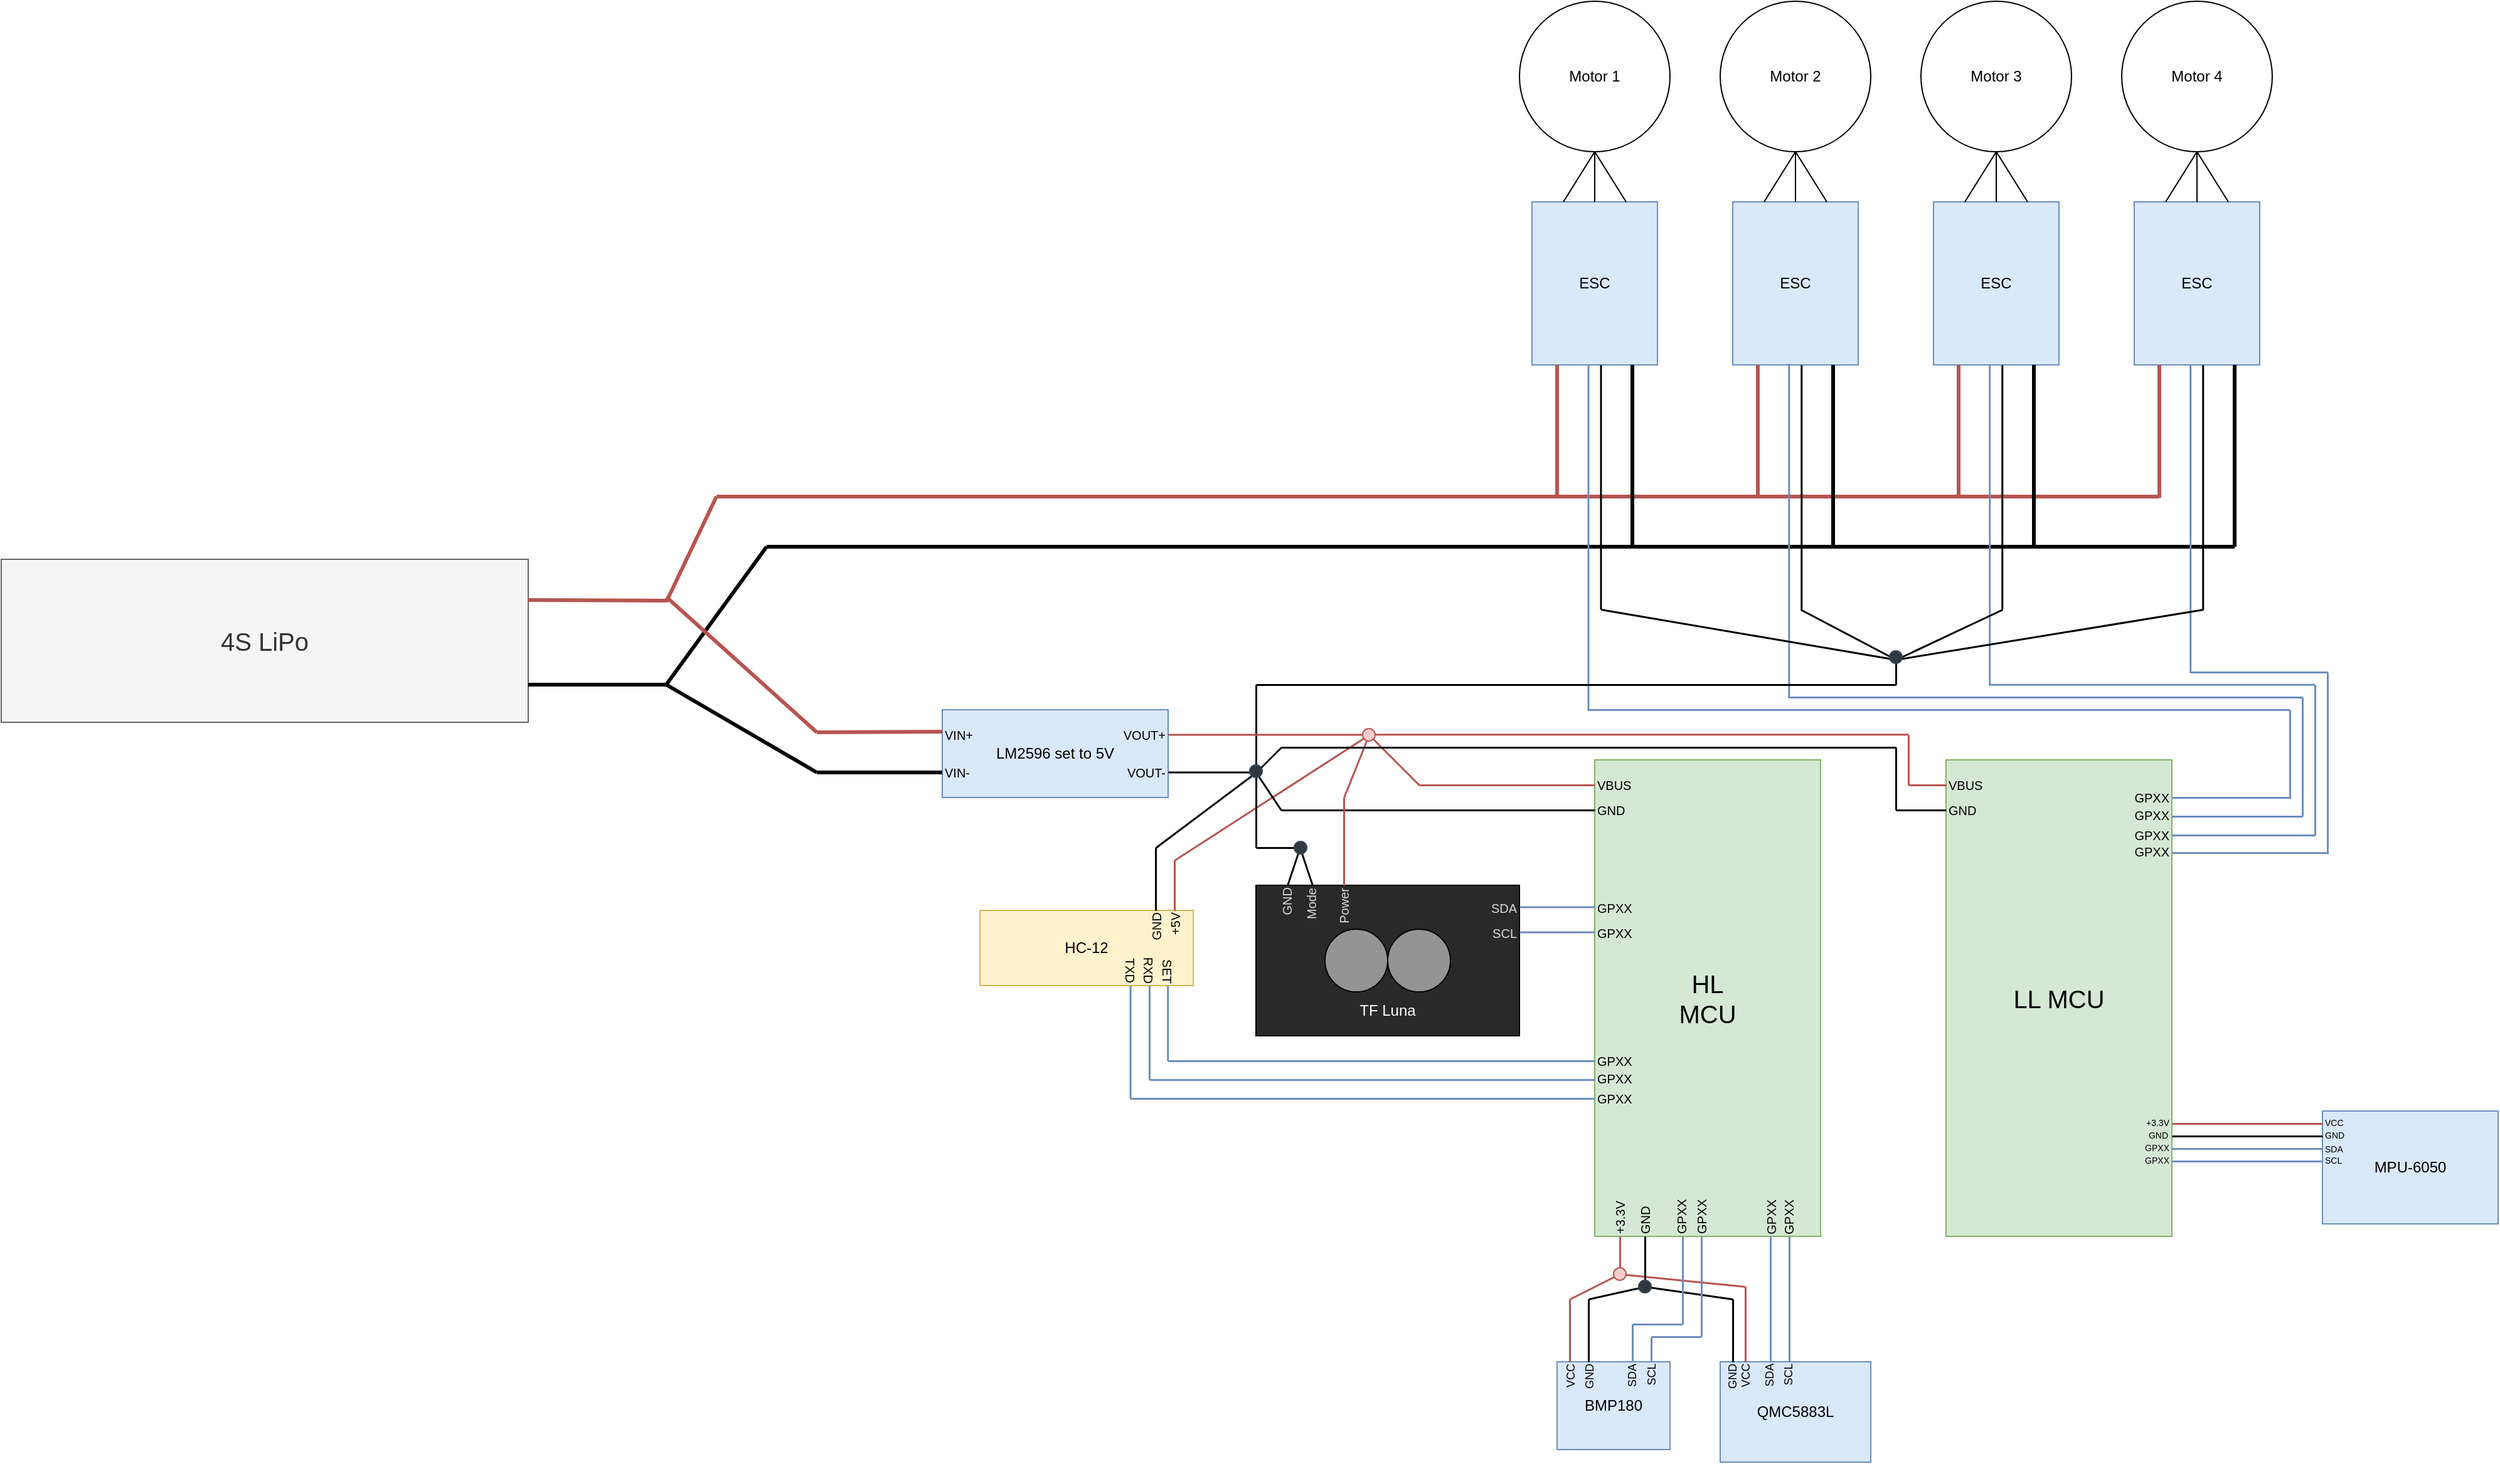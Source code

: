 <mxfile version="28.0.7">
  <diagram name="Page-1" id="W1gebfnubh0FSxZTr-fW">
    <mxGraphModel dx="1887" dy="1683" grid="1" gridSize="10" guides="1" tooltips="1" connect="1" arrows="1" fold="1" page="1" pageScale="1" pageWidth="850" pageHeight="1100" math="0" shadow="0">
      <root>
        <mxCell id="0" />
        <mxCell id="1" parent="0" />
        <mxCell id="9aAEH4lfcey32dS3GUYK-207" value="" style="endArrow=none;html=1;rounded=0;strokeWidth=1.5;fillColor=#f8cecc;strokeColor=#000000;" edge="1" parent="1">
          <mxGeometry width="50" height="50" relative="1" as="geometry">
            <mxPoint x="310" y="350" as="sourcePoint" />
            <mxPoint x="310" y="417" as="targetPoint" />
          </mxGeometry>
        </mxCell>
        <mxCell id="9aAEH4lfcey32dS3GUYK-1" value="4S LiPo" style="rounded=0;whiteSpace=wrap;html=1;fillColor=#f5f5f5;fontColor=#333333;strokeColor=#666666;fontSize=20;" vertex="1" parent="1">
          <mxGeometry x="-690" y="250" width="420" height="130" as="geometry" />
        </mxCell>
        <mxCell id="9aAEH4lfcey32dS3GUYK-2" value="&lt;font style=&quot;font-size: 20px;&quot;&gt;HL&lt;/font&gt;&lt;div&gt;&lt;font style=&quot;font-size: 20px;&quot;&gt;MCU&lt;/font&gt;&lt;/div&gt;" style="rounded=0;whiteSpace=wrap;html=1;fillColor=#d5e8d4;strokeColor=#82b366;" vertex="1" parent="1">
          <mxGeometry x="580" y="410" width="180" height="380" as="geometry" />
        </mxCell>
        <mxCell id="9aAEH4lfcey32dS3GUYK-4" value="&lt;span style=&quot;font-size: 20px;&quot;&gt;LL MCU&lt;/span&gt;" style="rounded=0;whiteSpace=wrap;html=1;fillColor=#d5e8d4;strokeColor=#82b366;" vertex="1" parent="1">
          <mxGeometry x="860" y="410" width="180" height="380" as="geometry" />
        </mxCell>
        <mxCell id="9aAEH4lfcey32dS3GUYK-5" value="Motor 1" style="ellipse;whiteSpace=wrap;html=1;aspect=fixed;" vertex="1" parent="1">
          <mxGeometry x="520" y="-195" width="120" height="120" as="geometry" />
        </mxCell>
        <mxCell id="9aAEH4lfcey32dS3GUYK-9" value="ESC" style="rounded=0;whiteSpace=wrap;html=1;fillColor=#dae8fc;strokeColor=#6c8ebf;" vertex="1" parent="1">
          <mxGeometry x="530" y="-35" width="100" height="130" as="geometry" />
        </mxCell>
        <mxCell id="9aAEH4lfcey32dS3GUYK-10" value="" style="endArrow=none;html=1;rounded=0;entryX=0.5;entryY=1;entryDx=0;entryDy=0;exitX=0.25;exitY=0;exitDx=0;exitDy=0;" edge="1" parent="1" source="9aAEH4lfcey32dS3GUYK-9" target="9aAEH4lfcey32dS3GUYK-5">
          <mxGeometry width="50" height="50" relative="1" as="geometry">
            <mxPoint x="570" y="115" as="sourcePoint" />
            <mxPoint x="620" y="65" as="targetPoint" />
          </mxGeometry>
        </mxCell>
        <mxCell id="9aAEH4lfcey32dS3GUYK-11" value="" style="endArrow=none;html=1;rounded=0;exitX=0.5;exitY=0;exitDx=0;exitDy=0;" edge="1" parent="1" source="9aAEH4lfcey32dS3GUYK-9">
          <mxGeometry width="50" height="50" relative="1" as="geometry">
            <mxPoint x="600" y="-15" as="sourcePoint" />
            <mxPoint x="580" y="-75" as="targetPoint" />
          </mxGeometry>
        </mxCell>
        <mxCell id="9aAEH4lfcey32dS3GUYK-12" value="" style="endArrow=none;html=1;rounded=0;exitX=0.75;exitY=0;exitDx=0;exitDy=0;" edge="1" parent="1" source="9aAEH4lfcey32dS3GUYK-9">
          <mxGeometry width="50" height="50" relative="1" as="geometry">
            <mxPoint x="590" y="-5" as="sourcePoint" />
            <mxPoint x="580" y="-75" as="targetPoint" />
          </mxGeometry>
        </mxCell>
        <mxCell id="9aAEH4lfcey32dS3GUYK-13" value="Motor 2" style="ellipse;whiteSpace=wrap;html=1;aspect=fixed;" vertex="1" parent="1">
          <mxGeometry x="680" y="-195" width="120" height="120" as="geometry" />
        </mxCell>
        <mxCell id="9aAEH4lfcey32dS3GUYK-14" value="ESC" style="rounded=0;whiteSpace=wrap;html=1;fillColor=#dae8fc;strokeColor=#6c8ebf;" vertex="1" parent="1">
          <mxGeometry x="690" y="-35" width="100" height="130" as="geometry" />
        </mxCell>
        <mxCell id="9aAEH4lfcey32dS3GUYK-15" value="" style="endArrow=none;html=1;rounded=0;entryX=0.5;entryY=1;entryDx=0;entryDy=0;exitX=0.25;exitY=0;exitDx=0;exitDy=0;" edge="1" parent="1" source="9aAEH4lfcey32dS3GUYK-14" target="9aAEH4lfcey32dS3GUYK-13">
          <mxGeometry width="50" height="50" relative="1" as="geometry">
            <mxPoint x="730" y="115" as="sourcePoint" />
            <mxPoint x="780" y="65" as="targetPoint" />
          </mxGeometry>
        </mxCell>
        <mxCell id="9aAEH4lfcey32dS3GUYK-16" value="" style="endArrow=none;html=1;rounded=0;exitX=0.5;exitY=0;exitDx=0;exitDy=0;" edge="1" parent="1" source="9aAEH4lfcey32dS3GUYK-14">
          <mxGeometry width="50" height="50" relative="1" as="geometry">
            <mxPoint x="760" y="-15" as="sourcePoint" />
            <mxPoint x="740" y="-75" as="targetPoint" />
          </mxGeometry>
        </mxCell>
        <mxCell id="9aAEH4lfcey32dS3GUYK-17" value="" style="endArrow=none;html=1;rounded=0;exitX=0.75;exitY=0;exitDx=0;exitDy=0;" edge="1" parent="1" source="9aAEH4lfcey32dS3GUYK-14">
          <mxGeometry width="50" height="50" relative="1" as="geometry">
            <mxPoint x="750" y="-5" as="sourcePoint" />
            <mxPoint x="740" y="-75" as="targetPoint" />
          </mxGeometry>
        </mxCell>
        <mxCell id="9aAEH4lfcey32dS3GUYK-18" value="Motor 3" style="ellipse;whiteSpace=wrap;html=1;aspect=fixed;" vertex="1" parent="1">
          <mxGeometry x="840" y="-195" width="120" height="120" as="geometry" />
        </mxCell>
        <mxCell id="9aAEH4lfcey32dS3GUYK-19" value="ESC" style="rounded=0;whiteSpace=wrap;html=1;fillColor=#dae8fc;strokeColor=#6c8ebf;" vertex="1" parent="1">
          <mxGeometry x="850" y="-35" width="100" height="130" as="geometry" />
        </mxCell>
        <mxCell id="9aAEH4lfcey32dS3GUYK-20" value="" style="endArrow=none;html=1;rounded=0;entryX=0.5;entryY=1;entryDx=0;entryDy=0;exitX=0.25;exitY=0;exitDx=0;exitDy=0;" edge="1" parent="1" source="9aAEH4lfcey32dS3GUYK-19" target="9aAEH4lfcey32dS3GUYK-18">
          <mxGeometry width="50" height="50" relative="1" as="geometry">
            <mxPoint x="890" y="115" as="sourcePoint" />
            <mxPoint x="940" y="65" as="targetPoint" />
          </mxGeometry>
        </mxCell>
        <mxCell id="9aAEH4lfcey32dS3GUYK-21" value="" style="endArrow=none;html=1;rounded=0;exitX=0.5;exitY=0;exitDx=0;exitDy=0;" edge="1" parent="1" source="9aAEH4lfcey32dS3GUYK-19">
          <mxGeometry width="50" height="50" relative="1" as="geometry">
            <mxPoint x="920" y="-15" as="sourcePoint" />
            <mxPoint x="900" y="-75" as="targetPoint" />
          </mxGeometry>
        </mxCell>
        <mxCell id="9aAEH4lfcey32dS3GUYK-22" value="" style="endArrow=none;html=1;rounded=0;exitX=0.75;exitY=0;exitDx=0;exitDy=0;" edge="1" parent="1" source="9aAEH4lfcey32dS3GUYK-19">
          <mxGeometry width="50" height="50" relative="1" as="geometry">
            <mxPoint x="910" y="-5" as="sourcePoint" />
            <mxPoint x="900" y="-75" as="targetPoint" />
          </mxGeometry>
        </mxCell>
        <mxCell id="9aAEH4lfcey32dS3GUYK-23" value="Motor 4" style="ellipse;whiteSpace=wrap;html=1;aspect=fixed;" vertex="1" parent="1">
          <mxGeometry x="1000" y="-195" width="120" height="120" as="geometry" />
        </mxCell>
        <mxCell id="9aAEH4lfcey32dS3GUYK-24" value="ESC" style="rounded=0;whiteSpace=wrap;html=1;fillColor=#dae8fc;strokeColor=#6c8ebf;" vertex="1" parent="1">
          <mxGeometry x="1010" y="-35" width="100" height="130" as="geometry" />
        </mxCell>
        <mxCell id="9aAEH4lfcey32dS3GUYK-25" value="" style="endArrow=none;html=1;rounded=0;entryX=0.5;entryY=1;entryDx=0;entryDy=0;exitX=0.25;exitY=0;exitDx=0;exitDy=0;" edge="1" parent="1" source="9aAEH4lfcey32dS3GUYK-24" target="9aAEH4lfcey32dS3GUYK-23">
          <mxGeometry width="50" height="50" relative="1" as="geometry">
            <mxPoint x="1050" y="115" as="sourcePoint" />
            <mxPoint x="1100" y="65" as="targetPoint" />
          </mxGeometry>
        </mxCell>
        <mxCell id="9aAEH4lfcey32dS3GUYK-26" value="" style="endArrow=none;html=1;rounded=0;exitX=0.5;exitY=0;exitDx=0;exitDy=0;" edge="1" parent="1" source="9aAEH4lfcey32dS3GUYK-24">
          <mxGeometry width="50" height="50" relative="1" as="geometry">
            <mxPoint x="1080" y="-15" as="sourcePoint" />
            <mxPoint x="1060" y="-75" as="targetPoint" />
          </mxGeometry>
        </mxCell>
        <mxCell id="9aAEH4lfcey32dS3GUYK-27" value="" style="endArrow=none;html=1;rounded=0;exitX=0.75;exitY=0;exitDx=0;exitDy=0;" edge="1" parent="1" source="9aAEH4lfcey32dS3GUYK-24">
          <mxGeometry width="50" height="50" relative="1" as="geometry">
            <mxPoint x="1070" y="-5" as="sourcePoint" />
            <mxPoint x="1060" y="-75" as="targetPoint" />
          </mxGeometry>
        </mxCell>
        <mxCell id="9aAEH4lfcey32dS3GUYK-29" value="LM2596 set to 5V" style="rounded=0;whiteSpace=wrap;html=1;fillColor=#dae8fc;strokeColor=#6c8ebf;" vertex="1" parent="1">
          <mxGeometry x="60" y="370" width="180" height="70" as="geometry" />
        </mxCell>
        <mxCell id="9aAEH4lfcey32dS3GUYK-30" value="MPU-6050" style="rounded=0;whiteSpace=wrap;html=1;fillColor=#dae8fc;strokeColor=#6c8ebf;" vertex="1" parent="1">
          <mxGeometry x="1160" y="690" width="140" height="90" as="geometry" />
        </mxCell>
        <mxCell id="9aAEH4lfcey32dS3GUYK-31" value="BMP180" style="rounded=0;whiteSpace=wrap;html=1;fillColor=#dae8fc;strokeColor=#6c8ebf;" vertex="1" parent="1">
          <mxGeometry x="550" y="890" width="90" height="70" as="geometry" />
        </mxCell>
        <mxCell id="9aAEH4lfcey32dS3GUYK-32" value="QMC5883L" style="rounded=0;whiteSpace=wrap;html=1;fillColor=#dae8fc;strokeColor=#6c8ebf;" vertex="1" parent="1">
          <mxGeometry x="680" y="890" width="120" height="80" as="geometry" />
        </mxCell>
        <mxCell id="9aAEH4lfcey32dS3GUYK-33" value="" style="rounded=0;whiteSpace=wrap;html=1;fillColor=#292929;" vertex="1" parent="1">
          <mxGeometry x="310" y="510" width="210" height="120" as="geometry" />
        </mxCell>
        <mxCell id="9aAEH4lfcey32dS3GUYK-34" value="" style="ellipse;whiteSpace=wrap;html=1;aspect=fixed;fillColor=#949494;" vertex="1" parent="1">
          <mxGeometry x="365" y="545" width="50" height="50" as="geometry" />
        </mxCell>
        <mxCell id="9aAEH4lfcey32dS3GUYK-35" value="" style="ellipse;whiteSpace=wrap;html=1;aspect=fixed;fillColor=#949494;" vertex="1" parent="1">
          <mxGeometry x="415" y="545" width="50" height="50" as="geometry" />
        </mxCell>
        <mxCell id="9aAEH4lfcey32dS3GUYK-36" value="TF Luna" style="text;html=1;align=center;verticalAlign=middle;whiteSpace=wrap;rounded=0;fontColor=#FEFEFE;" vertex="1" parent="1">
          <mxGeometry x="385" y="595" width="60" height="30" as="geometry" />
        </mxCell>
        <mxCell id="9aAEH4lfcey32dS3GUYK-37" value="HC-12" style="rounded=0;whiteSpace=wrap;html=1;fillColor=#fff2cc;strokeColor=#d6b656;" vertex="1" parent="1">
          <mxGeometry x="90" y="530" width="170" height="60" as="geometry" />
        </mxCell>
        <mxCell id="9aAEH4lfcey32dS3GUYK-38" value="" style="endArrow=none;html=1;rounded=0;exitX=1;exitY=0.25;exitDx=0;exitDy=0;strokeWidth=3;fillColor=#f8cecc;strokeColor=#b85450;" edge="1" parent="1" source="9aAEH4lfcey32dS3GUYK-1">
          <mxGeometry width="50" height="50" relative="1" as="geometry">
            <mxPoint x="110" y="410" as="sourcePoint" />
            <mxPoint x="-160" y="283" as="targetPoint" />
          </mxGeometry>
        </mxCell>
        <mxCell id="9aAEH4lfcey32dS3GUYK-39" value="" style="endArrow=none;html=1;rounded=0;exitX=1;exitY=0.25;exitDx=0;exitDy=0;strokeWidth=3;fillColor=#f8cecc;strokeColor=#000000;" edge="1" parent="1">
          <mxGeometry width="50" height="50" relative="1" as="geometry">
            <mxPoint x="-270" y="350" as="sourcePoint" />
            <mxPoint x="-160" y="350" as="targetPoint" />
          </mxGeometry>
        </mxCell>
        <mxCell id="9aAEH4lfcey32dS3GUYK-40" value="" style="endArrow=none;html=1;rounded=0;strokeWidth=3;fillColor=#f8cecc;strokeColor=#b85450;" edge="1" parent="1">
          <mxGeometry width="50" height="50" relative="1" as="geometry">
            <mxPoint x="-160" y="284" as="sourcePoint" />
            <mxPoint x="-120" y="200" as="targetPoint" />
          </mxGeometry>
        </mxCell>
        <mxCell id="9aAEH4lfcey32dS3GUYK-41" value="" style="endArrow=none;html=1;rounded=0;strokeWidth=3;fillColor=#f8cecc;strokeColor=#b85450;" edge="1" parent="1">
          <mxGeometry width="50" height="50" relative="1" as="geometry">
            <mxPoint x="-120" y="200" as="sourcePoint" />
            <mxPoint x="1030" y="200" as="targetPoint" />
          </mxGeometry>
        </mxCell>
        <mxCell id="9aAEH4lfcey32dS3GUYK-42" value="" style="endArrow=none;html=1;rounded=0;strokeWidth=3;fillColor=#f8cecc;strokeColor=#b85450;" edge="1" parent="1">
          <mxGeometry width="50" height="50" relative="1" as="geometry">
            <mxPoint x="550" y="200" as="sourcePoint" />
            <mxPoint x="550" y="95" as="targetPoint" />
          </mxGeometry>
        </mxCell>
        <mxCell id="9aAEH4lfcey32dS3GUYK-43" value="" style="endArrow=none;html=1;rounded=0;strokeWidth=3;fillColor=#f8cecc;strokeColor=#b85450;" edge="1" parent="1">
          <mxGeometry width="50" height="50" relative="1" as="geometry">
            <mxPoint x="710" y="200" as="sourcePoint" />
            <mxPoint x="710" y="95" as="targetPoint" />
          </mxGeometry>
        </mxCell>
        <mxCell id="9aAEH4lfcey32dS3GUYK-44" value="" style="endArrow=none;html=1;rounded=0;strokeWidth=3;fillColor=#f8cecc;strokeColor=#b85450;" edge="1" parent="1">
          <mxGeometry width="50" height="50" relative="1" as="geometry">
            <mxPoint x="870" y="200" as="sourcePoint" />
            <mxPoint x="870" y="95" as="targetPoint" />
          </mxGeometry>
        </mxCell>
        <mxCell id="9aAEH4lfcey32dS3GUYK-45" value="" style="endArrow=none;html=1;rounded=0;strokeWidth=3;fillColor=#f8cecc;strokeColor=#b85450;" edge="1" parent="1">
          <mxGeometry width="50" height="50" relative="1" as="geometry">
            <mxPoint x="1030" y="201" as="sourcePoint" />
            <mxPoint x="1030" y="95" as="targetPoint" />
          </mxGeometry>
        </mxCell>
        <mxCell id="9aAEH4lfcey32dS3GUYK-46" value="" style="endArrow=none;html=1;rounded=0;strokeWidth=3;fillColor=#f8cecc;strokeColor=#000000;" edge="1" parent="1">
          <mxGeometry width="50" height="50" relative="1" as="geometry">
            <mxPoint x="-160" y="350" as="sourcePoint" />
            <mxPoint x="-80" y="240" as="targetPoint" />
          </mxGeometry>
        </mxCell>
        <mxCell id="9aAEH4lfcey32dS3GUYK-47" value="" style="endArrow=none;html=1;rounded=0;strokeWidth=3;fillColor=#f8cecc;strokeColor=#000000;" edge="1" parent="1">
          <mxGeometry width="50" height="50" relative="1" as="geometry">
            <mxPoint x="-80" y="240" as="sourcePoint" />
            <mxPoint x="1090" y="240" as="targetPoint" />
          </mxGeometry>
        </mxCell>
        <mxCell id="9aAEH4lfcey32dS3GUYK-48" value="" style="endArrow=none;html=1;rounded=0;strokeWidth=3;fillColor=#f8cecc;strokeColor=#000000;" edge="1" parent="1">
          <mxGeometry width="50" height="50" relative="1" as="geometry">
            <mxPoint x="1090" y="240" as="sourcePoint" />
            <mxPoint x="1090" y="95" as="targetPoint" />
          </mxGeometry>
        </mxCell>
        <mxCell id="9aAEH4lfcey32dS3GUYK-49" value="" style="endArrow=none;html=1;rounded=0;strokeWidth=3;fillColor=#f8cecc;strokeColor=#000000;" edge="1" parent="1">
          <mxGeometry width="50" height="50" relative="1" as="geometry">
            <mxPoint x="930" y="240" as="sourcePoint" />
            <mxPoint x="930" y="95" as="targetPoint" />
          </mxGeometry>
        </mxCell>
        <mxCell id="9aAEH4lfcey32dS3GUYK-50" value="" style="endArrow=none;html=1;rounded=0;strokeWidth=3;fillColor=#f8cecc;strokeColor=#000000;" edge="1" parent="1">
          <mxGeometry width="50" height="50" relative="1" as="geometry">
            <mxPoint x="770" y="240" as="sourcePoint" />
            <mxPoint x="770" y="95" as="targetPoint" />
          </mxGeometry>
        </mxCell>
        <mxCell id="9aAEH4lfcey32dS3GUYK-51" value="" style="endArrow=none;html=1;rounded=0;strokeWidth=3;fillColor=#f8cecc;strokeColor=#000000;" edge="1" parent="1">
          <mxGeometry width="50" height="50" relative="1" as="geometry">
            <mxPoint x="610" y="240" as="sourcePoint" />
            <mxPoint x="610" y="95" as="targetPoint" />
          </mxGeometry>
        </mxCell>
        <mxCell id="9aAEH4lfcey32dS3GUYK-52" value="" style="endArrow=none;html=1;rounded=0;fillColor=#dae8fc;strokeColor=#6c8ebf;strokeWidth=1.5;" edge="1" parent="1">
          <mxGeometry width="50" height="50" relative="1" as="geometry">
            <mxPoint x="574.74" y="370" as="sourcePoint" />
            <mxPoint x="574.74" y="95" as="targetPoint" />
          </mxGeometry>
        </mxCell>
        <mxCell id="9aAEH4lfcey32dS3GUYK-53" value="" style="endArrow=none;html=1;rounded=0;fillColor=#dae8fc;strokeColor=#000000;strokeWidth=1.5;" edge="1" parent="1">
          <mxGeometry width="50" height="50" relative="1" as="geometry">
            <mxPoint x="584.74" y="290" as="sourcePoint" />
            <mxPoint x="584.74" y="95" as="targetPoint" />
          </mxGeometry>
        </mxCell>
        <mxCell id="9aAEH4lfcey32dS3GUYK-54" value="" style="endArrow=none;html=1;rounded=0;fillColor=#dae8fc;strokeColor=#6c8ebf;strokeWidth=1.5;" edge="1" parent="1">
          <mxGeometry width="50" height="50" relative="1" as="geometry">
            <mxPoint x="734.64" y="360" as="sourcePoint" />
            <mxPoint x="734.64" y="94" as="targetPoint" />
          </mxGeometry>
        </mxCell>
        <mxCell id="9aAEH4lfcey32dS3GUYK-55" value="" style="endArrow=none;html=1;rounded=0;fillColor=#dae8fc;strokeColor=#000000;strokeWidth=1.5;" edge="1" parent="1">
          <mxGeometry width="50" height="50" relative="1" as="geometry">
            <mxPoint x="744.64" y="290" as="sourcePoint" />
            <mxPoint x="744.64" y="95" as="targetPoint" />
          </mxGeometry>
        </mxCell>
        <mxCell id="9aAEH4lfcey32dS3GUYK-56" value="" style="endArrow=none;html=1;rounded=0;fillColor=#dae8fc;strokeColor=#6c8ebf;strokeWidth=1.5;" edge="1" parent="1">
          <mxGeometry width="50" height="50" relative="1" as="geometry">
            <mxPoint x="894.64" y="350" as="sourcePoint" />
            <mxPoint x="894.64" y="95" as="targetPoint" />
          </mxGeometry>
        </mxCell>
        <mxCell id="9aAEH4lfcey32dS3GUYK-57" value="" style="endArrow=none;html=1;rounded=0;fillColor=#dae8fc;strokeColor=#000000;strokeWidth=1.5;" edge="1" parent="1">
          <mxGeometry width="50" height="50" relative="1" as="geometry">
            <mxPoint x="904.64" y="290" as="sourcePoint" />
            <mxPoint x="904.64" y="95" as="targetPoint" />
          </mxGeometry>
        </mxCell>
        <mxCell id="9aAEH4lfcey32dS3GUYK-58" value="" style="endArrow=none;html=1;rounded=0;fillColor=#dae8fc;strokeColor=#6c8ebf;strokeWidth=1.5;" edge="1" parent="1">
          <mxGeometry width="50" height="50" relative="1" as="geometry">
            <mxPoint x="1054.64" y="340" as="sourcePoint" />
            <mxPoint x="1054.64" y="95" as="targetPoint" />
          </mxGeometry>
        </mxCell>
        <mxCell id="9aAEH4lfcey32dS3GUYK-59" value="" style="endArrow=none;html=1;rounded=0;fillColor=#dae8fc;strokeColor=#000000;strokeWidth=1.5;" edge="1" parent="1">
          <mxGeometry width="50" height="50" relative="1" as="geometry">
            <mxPoint x="1064.64" y="290" as="sourcePoint" />
            <mxPoint x="1064.64" y="95" as="targetPoint" />
          </mxGeometry>
        </mxCell>
        <mxCell id="9aAEH4lfcey32dS3GUYK-60" value="" style="endArrow=none;html=1;rounded=0;fillColor=#dae8fc;strokeColor=#000000;strokeWidth=1.5;" edge="1" parent="1">
          <mxGeometry width="50" height="50" relative="1" as="geometry">
            <mxPoint x="820" y="330" as="sourcePoint" />
            <mxPoint x="585" y="290" as="targetPoint" />
          </mxGeometry>
        </mxCell>
        <mxCell id="9aAEH4lfcey32dS3GUYK-61" value="" style="endArrow=none;html=1;rounded=0;fillColor=#dae8fc;strokeColor=#000000;strokeWidth=1.5;" edge="1" parent="1">
          <mxGeometry width="50" height="50" relative="1" as="geometry">
            <mxPoint x="820" y="330" as="sourcePoint" />
            <mxPoint x="744" y="290" as="targetPoint" />
          </mxGeometry>
        </mxCell>
        <mxCell id="9aAEH4lfcey32dS3GUYK-62" value="" style="endArrow=none;html=1;rounded=0;fillColor=#dae8fc;strokeColor=#000000;strokeWidth=1.5;" edge="1" parent="1">
          <mxGeometry width="50" height="50" relative="1" as="geometry">
            <mxPoint x="820" y="330" as="sourcePoint" />
            <mxPoint x="905" y="290" as="targetPoint" />
          </mxGeometry>
        </mxCell>
        <mxCell id="9aAEH4lfcey32dS3GUYK-63" value="" style="endArrow=none;html=1;rounded=0;fillColor=#dae8fc;strokeColor=#000000;strokeWidth=1.5;" edge="1" parent="1">
          <mxGeometry width="50" height="50" relative="1" as="geometry">
            <mxPoint x="820" y="330" as="sourcePoint" />
            <mxPoint x="1065" y="290" as="targetPoint" />
          </mxGeometry>
        </mxCell>
        <mxCell id="9aAEH4lfcey32dS3GUYK-65" value="" style="endArrow=none;html=1;rounded=0;fillColor=#dae8fc;strokeColor=#6c8ebf;strokeWidth=1.5;" edge="1" parent="1">
          <mxGeometry width="50" height="50" relative="1" as="geometry">
            <mxPoint x="1134" y="370" as="sourcePoint" />
            <mxPoint x="574" y="370" as="targetPoint" />
          </mxGeometry>
        </mxCell>
        <mxCell id="9aAEH4lfcey32dS3GUYK-66" value="" style="endArrow=none;html=1;rounded=0;fillColor=#dae8fc;strokeColor=#6c8ebf;strokeWidth=1.5;" edge="1" parent="1">
          <mxGeometry width="50" height="50" relative="1" as="geometry">
            <mxPoint x="1144" y="360" as="sourcePoint" />
            <mxPoint x="734" y="360" as="targetPoint" />
          </mxGeometry>
        </mxCell>
        <mxCell id="9aAEH4lfcey32dS3GUYK-67" value="" style="endArrow=none;html=1;rounded=0;fillColor=#dae8fc;strokeColor=#6c8ebf;strokeWidth=1.5;" edge="1" parent="1">
          <mxGeometry width="50" height="50" relative="1" as="geometry">
            <mxPoint x="1154" y="349.82" as="sourcePoint" />
            <mxPoint x="894" y="349.82" as="targetPoint" />
          </mxGeometry>
        </mxCell>
        <mxCell id="9aAEH4lfcey32dS3GUYK-68" value="" style="endArrow=none;html=1;rounded=0;fillColor=#dae8fc;strokeColor=#6c8ebf;strokeWidth=1.5;" edge="1" parent="1">
          <mxGeometry width="50" height="50" relative="1" as="geometry">
            <mxPoint x="1164" y="340" as="sourcePoint" />
            <mxPoint x="1054" y="340" as="targetPoint" />
          </mxGeometry>
        </mxCell>
        <mxCell id="9aAEH4lfcey32dS3GUYK-69" value="" style="endArrow=none;html=1;rounded=0;fillColor=#dae8fc;strokeColor=#6c8ebf;strokeWidth=1.5;" edge="1" parent="1">
          <mxGeometry width="50" height="50" relative="1" as="geometry">
            <mxPoint x="1134" y="440" as="sourcePoint" />
            <mxPoint x="1134" y="370" as="targetPoint" />
          </mxGeometry>
        </mxCell>
        <mxCell id="9aAEH4lfcey32dS3GUYK-70" value="" style="endArrow=none;html=1;rounded=0;fillColor=#dae8fc;strokeColor=#6c8ebf;strokeWidth=1.5;" edge="1" parent="1">
          <mxGeometry width="50" height="50" relative="1" as="geometry">
            <mxPoint x="1144" y="455" as="sourcePoint" />
            <mxPoint x="1144" y="360" as="targetPoint" />
          </mxGeometry>
        </mxCell>
        <mxCell id="9aAEH4lfcey32dS3GUYK-71" value="" style="endArrow=none;html=1;rounded=0;fillColor=#dae8fc;strokeColor=#6c8ebf;strokeWidth=1.5;" edge="1" parent="1">
          <mxGeometry width="50" height="50" relative="1" as="geometry">
            <mxPoint x="1154" y="470" as="sourcePoint" />
            <mxPoint x="1154" y="350" as="targetPoint" />
          </mxGeometry>
        </mxCell>
        <mxCell id="9aAEH4lfcey32dS3GUYK-72" value="" style="endArrow=none;html=1;rounded=0;fillColor=#dae8fc;strokeColor=#6c8ebf;strokeWidth=1.5;" edge="1" parent="1">
          <mxGeometry width="50" height="50" relative="1" as="geometry">
            <mxPoint x="1164" y="485" as="sourcePoint" />
            <mxPoint x="1164" y="340" as="targetPoint" />
          </mxGeometry>
        </mxCell>
        <mxCell id="9aAEH4lfcey32dS3GUYK-73" value="" style="endArrow=none;html=1;rounded=0;fillColor=#dae8fc;strokeColor=#6c8ebf;strokeWidth=1.5;" edge="1" parent="1">
          <mxGeometry width="50" height="50" relative="1" as="geometry">
            <mxPoint x="1040" y="440" as="sourcePoint" />
            <mxPoint x="1135" y="440" as="targetPoint" />
          </mxGeometry>
        </mxCell>
        <mxCell id="9aAEH4lfcey32dS3GUYK-74" value="" style="endArrow=none;html=1;rounded=0;fillColor=#dae8fc;strokeColor=#6c8ebf;strokeWidth=1.5;" edge="1" parent="1">
          <mxGeometry width="50" height="50" relative="1" as="geometry">
            <mxPoint x="1040" y="455" as="sourcePoint" />
            <mxPoint x="1144" y="455" as="targetPoint" />
          </mxGeometry>
        </mxCell>
        <mxCell id="9aAEH4lfcey32dS3GUYK-75" value="" style="endArrow=none;html=1;rounded=0;fillColor=#dae8fc;strokeColor=#6c8ebf;strokeWidth=1.5;" edge="1" parent="1">
          <mxGeometry width="50" height="50" relative="1" as="geometry">
            <mxPoint x="1040" y="470" as="sourcePoint" />
            <mxPoint x="1154" y="470" as="targetPoint" />
          </mxGeometry>
        </mxCell>
        <mxCell id="9aAEH4lfcey32dS3GUYK-76" value="" style="endArrow=none;html=1;rounded=0;fillColor=#dae8fc;strokeColor=#6c8ebf;strokeWidth=1.5;" edge="1" parent="1">
          <mxGeometry width="50" height="50" relative="1" as="geometry">
            <mxPoint x="1040" y="484" as="sourcePoint" />
            <mxPoint x="1164" y="484" as="targetPoint" />
          </mxGeometry>
        </mxCell>
        <mxCell id="9aAEH4lfcey32dS3GUYK-77" value="&lt;font style=&quot;font-size: 10px;&quot;&gt;GPXX&lt;/font&gt;" style="text;html=1;align=right;verticalAlign=middle;whiteSpace=wrap;rounded=0;fontSize=11;" vertex="1" parent="1">
          <mxGeometry x="980" y="430" width="60" height="20" as="geometry" />
        </mxCell>
        <mxCell id="9aAEH4lfcey32dS3GUYK-78" value="&lt;font style=&quot;font-size: 10px;&quot;&gt;GPXX&lt;/font&gt;" style="text;html=1;align=right;verticalAlign=middle;whiteSpace=wrap;rounded=0;fontSize=11;" vertex="1" parent="1">
          <mxGeometry x="980" y="444" width="60" height="20" as="geometry" />
        </mxCell>
        <mxCell id="9aAEH4lfcey32dS3GUYK-79" value="&lt;font style=&quot;font-size: 10px;&quot;&gt;GPXX&lt;/font&gt;" style="text;html=1;align=right;verticalAlign=middle;whiteSpace=wrap;rounded=0;fontSize=11;" vertex="1" parent="1">
          <mxGeometry x="980" y="460" width="60" height="20" as="geometry" />
        </mxCell>
        <mxCell id="9aAEH4lfcey32dS3GUYK-80" value="&lt;font style=&quot;font-size: 10px;&quot;&gt;GPXX&lt;/font&gt;" style="text;html=1;align=right;verticalAlign=middle;whiteSpace=wrap;rounded=0;fontSize=11;" vertex="1" parent="1">
          <mxGeometry x="980" y="473" width="60" height="20" as="geometry" />
        </mxCell>
        <mxCell id="9aAEH4lfcey32dS3GUYK-81" value="" style="endArrow=none;html=1;rounded=0;strokeWidth=3;fillColor=#f8cecc;strokeColor=#b85450;" edge="1" parent="1">
          <mxGeometry width="50" height="50" relative="1" as="geometry">
            <mxPoint x="-160" y="280" as="sourcePoint" />
            <mxPoint x="-40" y="388" as="targetPoint" />
          </mxGeometry>
        </mxCell>
        <mxCell id="9aAEH4lfcey32dS3GUYK-82" value="" style="endArrow=none;html=1;rounded=0;strokeWidth=3;fillColor=#f8cecc;strokeColor=#000000;" edge="1" parent="1">
          <mxGeometry width="50" height="50" relative="1" as="geometry">
            <mxPoint x="-160" y="350" as="sourcePoint" />
            <mxPoint x="-40" y="420" as="targetPoint" />
          </mxGeometry>
        </mxCell>
        <mxCell id="9aAEH4lfcey32dS3GUYK-83" value="" style="endArrow=none;html=1;rounded=0;strokeWidth=3;fillColor=#f8cecc;strokeColor=#b85450;entryX=0;entryY=0.25;entryDx=0;entryDy=0;" edge="1" parent="1" target="9aAEH4lfcey32dS3GUYK-29">
          <mxGeometry width="50" height="50" relative="1" as="geometry">
            <mxPoint x="-40" y="388" as="sourcePoint" />
            <mxPoint x="-80" y="260" as="targetPoint" />
          </mxGeometry>
        </mxCell>
        <mxCell id="9aAEH4lfcey32dS3GUYK-84" value="" style="endArrow=none;html=1;rounded=0;strokeWidth=3;fillColor=#f8cecc;strokeColor=#000000;entryX=0;entryY=0.25;entryDx=0;entryDy=0;" edge="1" parent="1">
          <mxGeometry width="50" height="50" relative="1" as="geometry">
            <mxPoint x="-40" y="420" as="sourcePoint" />
            <mxPoint x="60" y="420" as="targetPoint" />
          </mxGeometry>
        </mxCell>
        <mxCell id="9aAEH4lfcey32dS3GUYK-85" value="VIN+" style="text;html=1;align=left;verticalAlign=middle;whiteSpace=wrap;rounded=0;fontSize=10;" vertex="1" parent="1">
          <mxGeometry x="60" y="380" width="60" height="20" as="geometry" />
        </mxCell>
        <mxCell id="9aAEH4lfcey32dS3GUYK-86" value="VIN-" style="text;html=1;align=left;verticalAlign=middle;whiteSpace=wrap;rounded=0;fontSize=10;" vertex="1" parent="1">
          <mxGeometry x="60" y="410" width="60" height="20" as="geometry" />
        </mxCell>
        <mxCell id="9aAEH4lfcey32dS3GUYK-87" value="" style="endArrow=none;html=1;rounded=0;strokeWidth=1.5;fillColor=#f8cecc;strokeColor=#b85450;entryX=0;entryY=0.25;entryDx=0;entryDy=0;" edge="1" parent="1">
          <mxGeometry width="50" height="50" relative="1" as="geometry">
            <mxPoint x="240" y="389.71" as="sourcePoint" />
            <mxPoint x="400" y="389.71" as="targetPoint" />
          </mxGeometry>
        </mxCell>
        <mxCell id="9aAEH4lfcey32dS3GUYK-88" value="" style="endArrow=none;html=1;rounded=0;strokeWidth=1.5;fillColor=#f8cecc;strokeColor=#000000;entryX=0;entryY=0.25;entryDx=0;entryDy=0;" edge="1" parent="1">
          <mxGeometry width="50" height="50" relative="1" as="geometry">
            <mxPoint x="240" y="419.71" as="sourcePoint" />
            <mxPoint x="310" y="419.71" as="targetPoint" />
          </mxGeometry>
        </mxCell>
        <mxCell id="9aAEH4lfcey32dS3GUYK-91" value="" style="endArrow=none;html=1;rounded=0;strokeWidth=1.5;fillColor=#f8cecc;strokeColor=#b85450;" edge="1" parent="1">
          <mxGeometry width="50" height="50" relative="1" as="geometry">
            <mxPoint x="400" y="390" as="sourcePoint" />
            <mxPoint x="380" y="440" as="targetPoint" />
          </mxGeometry>
        </mxCell>
        <mxCell id="9aAEH4lfcey32dS3GUYK-92" value="" style="endArrow=none;html=1;rounded=0;strokeWidth=1.5;fillColor=#f8cecc;strokeColor=#b85450;" edge="1" parent="1">
          <mxGeometry width="50" height="50" relative="1" as="geometry">
            <mxPoint x="400" y="390" as="sourcePoint" />
            <mxPoint x="245" y="490" as="targetPoint" />
          </mxGeometry>
        </mxCell>
        <mxCell id="9aAEH4lfcey32dS3GUYK-93" value="" style="endArrow=none;html=1;rounded=0;strokeWidth=1.5;fillColor=#f8cecc;strokeColor=#b85450;entryX=0;entryY=0.25;entryDx=0;entryDy=0;" edge="1" parent="1">
          <mxGeometry width="50" height="50" relative="1" as="geometry">
            <mxPoint x="400" y="389.66" as="sourcePoint" />
            <mxPoint x="830" y="389.66" as="targetPoint" />
          </mxGeometry>
        </mxCell>
        <mxCell id="9aAEH4lfcey32dS3GUYK-94" value="" style="endArrow=none;html=1;rounded=0;strokeWidth=1.5;fillColor=#f8cecc;strokeColor=#b85450;" edge="1" parent="1">
          <mxGeometry width="50" height="50" relative="1" as="geometry">
            <mxPoint x="830" y="390" as="sourcePoint" />
            <mxPoint x="830" y="430" as="targetPoint" />
          </mxGeometry>
        </mxCell>
        <mxCell id="9aAEH4lfcey32dS3GUYK-95" value="" style="endArrow=none;html=1;rounded=0;strokeWidth=1.5;fillColor=#f8cecc;strokeColor=#b85450;" edge="1" parent="1">
          <mxGeometry width="50" height="50" relative="1" as="geometry">
            <mxPoint x="830" y="430" as="sourcePoint" />
            <mxPoint x="860" y="430" as="targetPoint" />
          </mxGeometry>
        </mxCell>
        <mxCell id="9aAEH4lfcey32dS3GUYK-96" value="&lt;font style=&quot;font-size: 10px;&quot;&gt;VBUS&lt;/font&gt;" style="text;html=1;align=left;verticalAlign=middle;whiteSpace=wrap;rounded=0;fontSize=11;" vertex="1" parent="1">
          <mxGeometry x="860" y="420" width="60" height="20" as="geometry" />
        </mxCell>
        <mxCell id="9aAEH4lfcey32dS3GUYK-97" value="" style="endArrow=none;html=1;rounded=0;strokeWidth=1.5;fillColor=#f8cecc;strokeColor=#b85450;" edge="1" parent="1">
          <mxGeometry width="50" height="50" relative="1" as="geometry">
            <mxPoint x="400" y="390" as="sourcePoint" />
            <mxPoint x="440" y="430" as="targetPoint" />
          </mxGeometry>
        </mxCell>
        <mxCell id="9aAEH4lfcey32dS3GUYK-98" value="" style="endArrow=none;html=1;rounded=0;strokeWidth=1.5;fillColor=#f8cecc;strokeColor=#b85450;" edge="1" parent="1">
          <mxGeometry width="50" height="50" relative="1" as="geometry">
            <mxPoint x="440" y="430" as="sourcePoint" />
            <mxPoint x="580" y="430" as="targetPoint" />
          </mxGeometry>
        </mxCell>
        <mxCell id="9aAEH4lfcey32dS3GUYK-99" value="" style="endArrow=none;html=1;rounded=0;strokeWidth=1.5;fillColor=#f8cecc;strokeColor=#000000;" edge="1" parent="1">
          <mxGeometry width="50" height="50" relative="1" as="geometry">
            <mxPoint x="310" y="420" as="sourcePoint" />
            <mxPoint x="230" y="480" as="targetPoint" />
          </mxGeometry>
        </mxCell>
        <mxCell id="9aAEH4lfcey32dS3GUYK-100" value="" style="endArrow=none;html=1;rounded=0;strokeWidth=1.5;fillColor=#f8cecc;strokeColor=#000000;" edge="1" parent="1">
          <mxGeometry width="50" height="50" relative="1" as="geometry">
            <mxPoint x="310" y="420" as="sourcePoint" />
            <mxPoint x="310" y="480" as="targetPoint" />
          </mxGeometry>
        </mxCell>
        <mxCell id="9aAEH4lfcey32dS3GUYK-101" value="" style="endArrow=none;html=1;rounded=0;strokeWidth=1.5;fillColor=#f8cecc;strokeColor=#000000;" edge="1" parent="1">
          <mxGeometry width="50" height="50" relative="1" as="geometry">
            <mxPoint x="310" y="420" as="sourcePoint" />
            <mxPoint x="330" y="450" as="targetPoint" />
          </mxGeometry>
        </mxCell>
        <mxCell id="9aAEH4lfcey32dS3GUYK-102" value="" style="endArrow=none;html=1;rounded=0;strokeWidth=1.5;fillColor=#f8cecc;strokeColor=#000000;" edge="1" parent="1">
          <mxGeometry width="50" height="50" relative="1" as="geometry">
            <mxPoint x="330" y="450" as="sourcePoint" />
            <mxPoint x="580" y="450" as="targetPoint" />
          </mxGeometry>
        </mxCell>
        <mxCell id="9aAEH4lfcey32dS3GUYK-103" value="&lt;font style=&quot;font-size: 10px;&quot;&gt;VBUS&lt;/font&gt;" style="text;html=1;align=left;verticalAlign=middle;whiteSpace=wrap;rounded=0;fontSize=11;" vertex="1" parent="1">
          <mxGeometry x="580" y="420" width="60" height="20" as="geometry" />
        </mxCell>
        <mxCell id="9aAEH4lfcey32dS3GUYK-104" value="&lt;font style=&quot;font-size: 10px;&quot;&gt;GND&lt;/font&gt;" style="text;html=1;align=left;verticalAlign=middle;whiteSpace=wrap;rounded=0;fontSize=11;" vertex="1" parent="1">
          <mxGeometry x="580" y="440" width="60" height="20" as="geometry" />
        </mxCell>
        <mxCell id="9aAEH4lfcey32dS3GUYK-105" value="" style="endArrow=none;html=1;rounded=0;strokeWidth=1.5;fillColor=#f8cecc;strokeColor=#000000;" edge="1" parent="1">
          <mxGeometry width="50" height="50" relative="1" as="geometry">
            <mxPoint x="330" y="400" as="sourcePoint" />
            <mxPoint x="310" y="420" as="targetPoint" />
          </mxGeometry>
        </mxCell>
        <mxCell id="9aAEH4lfcey32dS3GUYK-106" value="" style="endArrow=none;html=1;rounded=0;strokeWidth=1.5;fillColor=#f8cecc;strokeColor=#000000;" edge="1" parent="1">
          <mxGeometry width="50" height="50" relative="1" as="geometry">
            <mxPoint x="820" y="400" as="sourcePoint" />
            <mxPoint x="330" y="400" as="targetPoint" />
          </mxGeometry>
        </mxCell>
        <mxCell id="9aAEH4lfcey32dS3GUYK-107" value="" style="endArrow=none;html=1;rounded=0;strokeWidth=1.5;fillColor=#f8cecc;strokeColor=#000000;" edge="1" parent="1">
          <mxGeometry width="50" height="50" relative="1" as="geometry">
            <mxPoint x="820" y="400" as="sourcePoint" />
            <mxPoint x="820" y="450" as="targetPoint" />
          </mxGeometry>
        </mxCell>
        <mxCell id="9aAEH4lfcey32dS3GUYK-108" value="" style="endArrow=none;html=1;rounded=0;strokeWidth=1.5;fillColor=#f8cecc;strokeColor=#000000;" edge="1" parent="1">
          <mxGeometry width="50" height="50" relative="1" as="geometry">
            <mxPoint x="820" y="450" as="sourcePoint" />
            <mxPoint x="860" y="450" as="targetPoint" />
          </mxGeometry>
        </mxCell>
        <mxCell id="9aAEH4lfcey32dS3GUYK-109" value="&lt;font style=&quot;font-size: 10px;&quot;&gt;GND&lt;/font&gt;" style="text;html=1;align=left;verticalAlign=middle;whiteSpace=wrap;rounded=0;fontSize=11;" vertex="1" parent="1">
          <mxGeometry x="860" y="440" width="60" height="20" as="geometry" />
        </mxCell>
        <mxCell id="9aAEH4lfcey32dS3GUYK-111" value="VOUT+" style="text;html=1;align=right;verticalAlign=middle;whiteSpace=wrap;rounded=0;fontSize=10;" vertex="1" parent="1">
          <mxGeometry x="180" y="380" width="60" height="20" as="geometry" />
        </mxCell>
        <mxCell id="9aAEH4lfcey32dS3GUYK-112" value="VOUT-" style="text;html=1;align=right;verticalAlign=middle;whiteSpace=wrap;rounded=0;fontSize=10;" vertex="1" parent="1">
          <mxGeometry x="180" y="410" width="60" height="20" as="geometry" />
        </mxCell>
        <mxCell id="9aAEH4lfcey32dS3GUYK-113" value="" style="endArrow=none;html=1;rounded=0;strokeWidth=1.5;fillColor=#f8cecc;strokeColor=#000000;" edge="1" parent="1">
          <mxGeometry width="50" height="50" relative="1" as="geometry">
            <mxPoint x="310" y="480" as="sourcePoint" />
            <mxPoint x="345" y="480" as="targetPoint" />
          </mxGeometry>
        </mxCell>
        <mxCell id="9aAEH4lfcey32dS3GUYK-114" value="" style="endArrow=none;html=1;rounded=0;strokeWidth=1.5;fillColor=#f8cecc;strokeColor=#000000;" edge="1" parent="1">
          <mxGeometry width="50" height="50" relative="1" as="geometry">
            <mxPoint x="345" y="480" as="sourcePoint" />
            <mxPoint x="335" y="510" as="targetPoint" />
          </mxGeometry>
        </mxCell>
        <mxCell id="9aAEH4lfcey32dS3GUYK-115" value="GND" style="text;html=1;align=right;verticalAlign=middle;whiteSpace=wrap;rounded=0;fontSize=10;fontColor=#D7D7D7;rotation=-90;" vertex="1" parent="1">
          <mxGeometry x="317" y="517.5" width="35" height="20" as="geometry" />
        </mxCell>
        <mxCell id="9aAEH4lfcey32dS3GUYK-118" value="" style="endArrow=none;html=1;rounded=0;strokeWidth=1.5;fillColor=#f8cecc;strokeColor=#b85450;" edge="1" parent="1">
          <mxGeometry width="50" height="50" relative="1" as="geometry">
            <mxPoint x="380" y="440" as="sourcePoint" />
            <mxPoint x="380" y="510" as="targetPoint" />
          </mxGeometry>
        </mxCell>
        <mxCell id="9aAEH4lfcey32dS3GUYK-119" value="Power" style="text;html=1;align=right;verticalAlign=middle;whiteSpace=wrap;rounded=0;fontSize=10;fontColor=#D7D7D7;rotation=-90;" vertex="1" parent="1">
          <mxGeometry x="357.5" y="522.5" width="45" height="20" as="geometry" />
        </mxCell>
        <mxCell id="9aAEH4lfcey32dS3GUYK-120" value="" style="endArrow=none;html=1;rounded=0;strokeWidth=1.5;fillColor=#f8cecc;strokeColor=#000000;" edge="1" parent="1">
          <mxGeometry width="50" height="50" relative="1" as="geometry">
            <mxPoint x="230" y="480" as="sourcePoint" />
            <mxPoint x="230" y="530" as="targetPoint" />
          </mxGeometry>
        </mxCell>
        <mxCell id="9aAEH4lfcey32dS3GUYK-121" value="" style="endArrow=none;html=1;rounded=0;strokeWidth=1.5;fillColor=#f8cecc;strokeColor=#b85450;" edge="1" parent="1">
          <mxGeometry width="50" height="50" relative="1" as="geometry">
            <mxPoint x="245" y="490" as="sourcePoint" />
            <mxPoint x="245" y="530" as="targetPoint" />
          </mxGeometry>
        </mxCell>
        <mxCell id="9aAEH4lfcey32dS3GUYK-122" value="+5V" style="text;html=1;align=right;verticalAlign=middle;whiteSpace=wrap;rounded=0;fontSize=10;fontColor=#000000;rotation=-90;" vertex="1" parent="1">
          <mxGeometry x="223" y="542.5" width="45" height="20" as="geometry" />
        </mxCell>
        <mxCell id="9aAEH4lfcey32dS3GUYK-123" value="GND" style="text;html=1;align=right;verticalAlign=middle;whiteSpace=wrap;rounded=0;fontSize=10;fontColor=#000000;rotation=-90;" vertex="1" parent="1">
          <mxGeometry x="208" y="542.5" width="45" height="20" as="geometry" />
        </mxCell>
        <mxCell id="9aAEH4lfcey32dS3GUYK-124" value="" style="ellipse;whiteSpace=wrap;html=1;fillColor=#f8cecc;strokeColor=#b85450;" vertex="1" parent="1">
          <mxGeometry x="395" y="385" width="10" height="10" as="geometry" />
        </mxCell>
        <mxCell id="9aAEH4lfcey32dS3GUYK-127" value="" style="ellipse;whiteSpace=wrap;html=1;fillColor=#2F3840;strokeColor=#314354;fontColor=#ffffff;" vertex="1" parent="1">
          <mxGeometry x="305" y="414" width="10" height="10" as="geometry" />
        </mxCell>
        <mxCell id="9aAEH4lfcey32dS3GUYK-128" value="Mode" style="text;html=1;align=right;verticalAlign=middle;whiteSpace=wrap;rounded=0;fontSize=10;fontColor=#D7D7D7;rotation=-90;" vertex="1" parent="1">
          <mxGeometry x="336.5" y="517.5" width="35" height="20" as="geometry" />
        </mxCell>
        <mxCell id="9aAEH4lfcey32dS3GUYK-129" value="" style="endArrow=none;html=1;rounded=0;strokeWidth=1.5;fillColor=#f8cecc;strokeColor=#000000;" edge="1" parent="1">
          <mxGeometry width="50" height="50" relative="1" as="geometry">
            <mxPoint x="345" y="480" as="sourcePoint" />
            <mxPoint x="355" y="510" as="targetPoint" />
          </mxGeometry>
        </mxCell>
        <mxCell id="9aAEH4lfcey32dS3GUYK-131" value="" style="endArrow=none;html=1;rounded=0;strokeWidth=1.5;fillColor=#b1ddf0;strokeColor=#6C8EBF;" edge="1" parent="1">
          <mxGeometry width="50" height="50" relative="1" as="geometry">
            <mxPoint x="520" y="527.26" as="sourcePoint" />
            <mxPoint x="580" y="527.26" as="targetPoint" />
          </mxGeometry>
        </mxCell>
        <mxCell id="9aAEH4lfcey32dS3GUYK-132" value="SDA" style="text;html=1;align=right;verticalAlign=middle;whiteSpace=wrap;rounded=0;fontSize=10;fontColor=#D7D7D7;rotation=0;" vertex="1" parent="1">
          <mxGeometry x="485" y="517.5" width="35" height="20" as="geometry" />
        </mxCell>
        <mxCell id="9aAEH4lfcey32dS3GUYK-135" value="" style="endArrow=none;html=1;rounded=0;strokeWidth=1.5;fillColor=#b1ddf0;strokeColor=#6C8EBF;" edge="1" parent="1">
          <mxGeometry width="50" height="50" relative="1" as="geometry">
            <mxPoint x="520" y="547.26" as="sourcePoint" />
            <mxPoint x="580" y="547.26" as="targetPoint" />
          </mxGeometry>
        </mxCell>
        <mxCell id="9aAEH4lfcey32dS3GUYK-136" value="SCL" style="text;html=1;align=right;verticalAlign=middle;whiteSpace=wrap;rounded=0;fontSize=10;fontColor=#D7D7D7;rotation=0;" vertex="1" parent="1">
          <mxGeometry x="485" y="537.5" width="35" height="20" as="geometry" />
        </mxCell>
        <mxCell id="9aAEH4lfcey32dS3GUYK-138" value="&lt;font style=&quot;font-size: 10px;&quot;&gt;GPXX&lt;/font&gt;" style="text;html=1;align=left;verticalAlign=middle;whiteSpace=wrap;rounded=0;fontSize=11;" vertex="1" parent="1">
          <mxGeometry x="580" y="517.5" width="60" height="20" as="geometry" />
        </mxCell>
        <mxCell id="9aAEH4lfcey32dS3GUYK-139" value="&lt;font style=&quot;font-size: 10px;&quot;&gt;GPXX&lt;/font&gt;" style="text;html=1;align=left;verticalAlign=middle;whiteSpace=wrap;rounded=0;fontSize=11;" vertex="1" parent="1">
          <mxGeometry x="580" y="537.5" width="60" height="20" as="geometry" />
        </mxCell>
        <mxCell id="9aAEH4lfcey32dS3GUYK-140" value="" style="endArrow=none;html=1;rounded=0;strokeWidth=1.5;fillColor=#b1ddf0;strokeColor=#6C8EBF;" edge="1" parent="1">
          <mxGeometry width="50" height="50" relative="1" as="geometry">
            <mxPoint x="209.8" y="590" as="sourcePoint" />
            <mxPoint x="209.8" y="680" as="targetPoint" />
          </mxGeometry>
        </mxCell>
        <mxCell id="9aAEH4lfcey32dS3GUYK-141" value="" style="endArrow=none;html=1;rounded=0;strokeWidth=1.5;fillColor=#b1ddf0;strokeColor=#6C8EBF;" edge="1" parent="1">
          <mxGeometry width="50" height="50" relative="1" as="geometry">
            <mxPoint x="239.6" y="590" as="sourcePoint" />
            <mxPoint x="239.6" y="650" as="targetPoint" />
          </mxGeometry>
        </mxCell>
        <mxCell id="9aAEH4lfcey32dS3GUYK-142" value="" style="endArrow=none;html=1;rounded=0;strokeWidth=1.5;fillColor=#b1ddf0;strokeColor=#6C8EBF;" edge="1" parent="1">
          <mxGeometry width="50" height="50" relative="1" as="geometry">
            <mxPoint x="225" y="590" as="sourcePoint" />
            <mxPoint x="225" y="665" as="targetPoint" />
          </mxGeometry>
        </mxCell>
        <mxCell id="9aAEH4lfcey32dS3GUYK-143" value="TXD" style="text;html=1;align=right;verticalAlign=middle;whiteSpace=wrap;rounded=0;fontSize=10;fontColor=#000000;rotation=90;" vertex="1" parent="1">
          <mxGeometry x="187.5" y="557.5" width="45" height="20" as="geometry" />
        </mxCell>
        <mxCell id="9aAEH4lfcey32dS3GUYK-144" value="RXD" style="text;html=1;align=right;verticalAlign=middle;whiteSpace=wrap;rounded=0;fontSize=10;fontColor=#000000;rotation=90;" vertex="1" parent="1">
          <mxGeometry x="202" y="557.5" width="45" height="20" as="geometry" />
        </mxCell>
        <mxCell id="9aAEH4lfcey32dS3GUYK-145" value="SET" style="text;html=1;align=right;verticalAlign=middle;whiteSpace=wrap;rounded=0;fontSize=10;fontColor=#000000;rotation=90;" vertex="1" parent="1">
          <mxGeometry x="217" y="557.5" width="45" height="20" as="geometry" />
        </mxCell>
        <mxCell id="9aAEH4lfcey32dS3GUYK-146" value="" style="endArrow=none;html=1;rounded=0;strokeWidth=1.5;fillColor=#b1ddf0;strokeColor=#6C8EBF;" edge="1" parent="1">
          <mxGeometry width="50" height="50" relative="1" as="geometry">
            <mxPoint x="239.6" y="650" as="sourcePoint" />
            <mxPoint x="580" y="650" as="targetPoint" />
          </mxGeometry>
        </mxCell>
        <mxCell id="9aAEH4lfcey32dS3GUYK-148" value="" style="endArrow=none;html=1;rounded=0;strokeWidth=1.5;fillColor=#b1ddf0;strokeColor=#6C8EBF;" edge="1" parent="1">
          <mxGeometry width="50" height="50" relative="1" as="geometry">
            <mxPoint x="225" y="665" as="sourcePoint" />
            <mxPoint x="580" y="665" as="targetPoint" />
          </mxGeometry>
        </mxCell>
        <mxCell id="9aAEH4lfcey32dS3GUYK-149" value="" style="endArrow=none;html=1;rounded=0;strokeWidth=1.5;fillColor=#b1ddf0;strokeColor=#6C8EBF;" edge="1" parent="1">
          <mxGeometry width="50" height="50" relative="1" as="geometry">
            <mxPoint x="209.8" y="680" as="sourcePoint" />
            <mxPoint x="580" y="680" as="targetPoint" />
          </mxGeometry>
        </mxCell>
        <mxCell id="9aAEH4lfcey32dS3GUYK-151" value="&lt;font style=&quot;font-size: 10px;&quot;&gt;GPXX&lt;/font&gt;" style="text;html=1;align=left;verticalAlign=middle;whiteSpace=wrap;rounded=0;fontSize=11;" vertex="1" parent="1">
          <mxGeometry x="580" y="640" width="60" height="20" as="geometry" />
        </mxCell>
        <mxCell id="9aAEH4lfcey32dS3GUYK-152" value="&lt;font style=&quot;font-size: 10px;&quot;&gt;GPXX&lt;/font&gt;" style="text;html=1;align=left;verticalAlign=middle;whiteSpace=wrap;rounded=0;fontSize=11;" vertex="1" parent="1">
          <mxGeometry x="580" y="654" width="60" height="20" as="geometry" />
        </mxCell>
        <mxCell id="9aAEH4lfcey32dS3GUYK-153" value="&lt;font style=&quot;font-size: 10px;&quot;&gt;GPXX&lt;/font&gt;" style="text;html=1;align=left;verticalAlign=middle;whiteSpace=wrap;rounded=0;fontSize=11;" vertex="1" parent="1">
          <mxGeometry x="580" y="670" width="60" height="20" as="geometry" />
        </mxCell>
        <mxCell id="9aAEH4lfcey32dS3GUYK-154" value="" style="ellipse;whiteSpace=wrap;html=1;fillColor=#2F3840;strokeColor=#314354;fontColor=#ffffff;" vertex="1" parent="1">
          <mxGeometry x="340.5" y="475" width="10" height="10" as="geometry" />
        </mxCell>
        <mxCell id="9aAEH4lfcey32dS3GUYK-155" value="" style="endArrow=none;html=1;rounded=0;strokeWidth=1.5;fillColor=#f8cecc;strokeColor=#b85450;" edge="1" parent="1">
          <mxGeometry width="50" height="50" relative="1" as="geometry">
            <mxPoint x="600" y="790" as="sourcePoint" />
            <mxPoint x="600" y="820" as="targetPoint" />
          </mxGeometry>
        </mxCell>
        <mxCell id="9aAEH4lfcey32dS3GUYK-156" value="&lt;font style=&quot;font-size: 10px;&quot;&gt;+3.3V&lt;/font&gt;" style="text;html=1;align=left;verticalAlign=middle;whiteSpace=wrap;rounded=0;fontSize=11;rotation=-90;" vertex="1" parent="1">
          <mxGeometry x="570" y="750" width="60" height="20" as="geometry" />
        </mxCell>
        <mxCell id="9aAEH4lfcey32dS3GUYK-157" value="" style="endArrow=none;html=1;rounded=0;strokeWidth=1.5;fillColor=#f8cecc;strokeColor=#b85450;" edge="1" parent="1">
          <mxGeometry width="50" height="50" relative="1" as="geometry">
            <mxPoint x="599.76" y="820" as="sourcePoint" />
            <mxPoint x="560" y="840" as="targetPoint" />
          </mxGeometry>
        </mxCell>
        <mxCell id="9aAEH4lfcey32dS3GUYK-158" value="" style="endArrow=none;html=1;rounded=0;strokeWidth=1.5;fillColor=#f8cecc;strokeColor=#b85450;" edge="1" parent="1">
          <mxGeometry width="50" height="50" relative="1" as="geometry">
            <mxPoint x="600" y="820" as="sourcePoint" />
            <mxPoint x="700" y="830" as="targetPoint" />
          </mxGeometry>
        </mxCell>
        <mxCell id="9aAEH4lfcey32dS3GUYK-159" value="" style="endArrow=none;html=1;rounded=0;strokeWidth=1.5;fillColor=#f8cecc;strokeColor=#b85450;" edge="1" parent="1">
          <mxGeometry width="50" height="50" relative="1" as="geometry">
            <mxPoint x="560" y="840" as="sourcePoint" />
            <mxPoint x="560" y="890" as="targetPoint" />
          </mxGeometry>
        </mxCell>
        <mxCell id="9aAEH4lfcey32dS3GUYK-160" value="" style="endArrow=none;html=1;rounded=0;strokeWidth=1.5;fillColor=#f8cecc;strokeColor=#b85450;" edge="1" parent="1">
          <mxGeometry width="50" height="50" relative="1" as="geometry">
            <mxPoint x="700" y="830" as="sourcePoint" />
            <mxPoint x="700" y="890" as="targetPoint" />
          </mxGeometry>
        </mxCell>
        <mxCell id="9aAEH4lfcey32dS3GUYK-161" value="&lt;font style=&quot;font-size: 10px;&quot;&gt;GND&lt;/font&gt;" style="text;html=1;align=left;verticalAlign=middle;whiteSpace=wrap;rounded=0;fontSize=11;rotation=-90;" vertex="1" parent="1">
          <mxGeometry x="590" y="750" width="60" height="20" as="geometry" />
        </mxCell>
        <mxCell id="9aAEH4lfcey32dS3GUYK-162" value="" style="endArrow=none;html=1;rounded=0;strokeWidth=1.5;fillColor=#f8cecc;strokeColor=#000000;" edge="1" parent="1">
          <mxGeometry width="50" height="50" relative="1" as="geometry">
            <mxPoint x="620" y="790" as="sourcePoint" />
            <mxPoint x="620" y="830" as="targetPoint" />
          </mxGeometry>
        </mxCell>
        <mxCell id="9aAEH4lfcey32dS3GUYK-163" value="" style="endArrow=none;html=1;rounded=0;strokeWidth=1.5;fillColor=#f8cecc;strokeColor=#000000;" edge="1" parent="1">
          <mxGeometry width="50" height="50" relative="1" as="geometry">
            <mxPoint x="619.86" y="830" as="sourcePoint" />
            <mxPoint x="575" y="840" as="targetPoint" />
          </mxGeometry>
        </mxCell>
        <mxCell id="9aAEH4lfcey32dS3GUYK-164" value="" style="endArrow=none;html=1;rounded=0;strokeWidth=1.5;fillColor=#f8cecc;strokeColor=#000000;" edge="1" parent="1">
          <mxGeometry width="50" height="50" relative="1" as="geometry">
            <mxPoint x="575" y="840" as="sourcePoint" />
            <mxPoint x="575" y="890" as="targetPoint" />
          </mxGeometry>
        </mxCell>
        <mxCell id="9aAEH4lfcey32dS3GUYK-165" value="" style="endArrow=none;html=1;rounded=0;strokeWidth=1.5;fillColor=#f8cecc;strokeColor=#000000;" edge="1" parent="1">
          <mxGeometry width="50" height="50" relative="1" as="geometry">
            <mxPoint x="620" y="830" as="sourcePoint" />
            <mxPoint x="690" y="840" as="targetPoint" />
          </mxGeometry>
        </mxCell>
        <mxCell id="9aAEH4lfcey32dS3GUYK-166" value="" style="endArrow=none;html=1;rounded=0;strokeWidth=1.5;fillColor=#f8cecc;strokeColor=#000000;" edge="1" parent="1">
          <mxGeometry width="50" height="50" relative="1" as="geometry">
            <mxPoint x="690" y="840" as="sourcePoint" />
            <mxPoint x="690" y="890" as="targetPoint" />
          </mxGeometry>
        </mxCell>
        <mxCell id="9aAEH4lfcey32dS3GUYK-167" value="" style="ellipse;whiteSpace=wrap;html=1;fillColor=#f8cecc;strokeColor=#b85450;" vertex="1" parent="1">
          <mxGeometry x="595" y="815" width="10" height="10" as="geometry" />
        </mxCell>
        <mxCell id="9aAEH4lfcey32dS3GUYK-168" value="" style="ellipse;whiteSpace=wrap;html=1;fillColor=#2F3840;strokeColor=#314354;fontColor=#ffffff;" vertex="1" parent="1">
          <mxGeometry x="615" y="825" width="10" height="10" as="geometry" />
        </mxCell>
        <mxCell id="9aAEH4lfcey32dS3GUYK-171" value="" style="endArrow=none;html=1;rounded=0;strokeWidth=1.5;fillColor=#b1ddf0;strokeColor=#6C8EBF;" edge="1" parent="1">
          <mxGeometry width="50" height="50" relative="1" as="geometry">
            <mxPoint x="610" y="860" as="sourcePoint" />
            <mxPoint x="610" y="890" as="targetPoint" />
          </mxGeometry>
        </mxCell>
        <mxCell id="9aAEH4lfcey32dS3GUYK-172" value="" style="endArrow=none;html=1;rounded=0;strokeWidth=1.5;fillColor=#b1ddf0;strokeColor=#6C8EBF;" edge="1" parent="1">
          <mxGeometry width="50" height="50" relative="1" as="geometry">
            <mxPoint x="625" y="870" as="sourcePoint" />
            <mxPoint x="625" y="890" as="targetPoint" />
          </mxGeometry>
        </mxCell>
        <mxCell id="9aAEH4lfcey32dS3GUYK-173" value="" style="endArrow=none;html=1;rounded=0;strokeWidth=1.5;fillColor=#b1ddf0;strokeColor=#6C8EBF;" edge="1" parent="1">
          <mxGeometry width="50" height="50" relative="1" as="geometry">
            <mxPoint x="650" y="860" as="sourcePoint" />
            <mxPoint x="610" y="860" as="targetPoint" />
          </mxGeometry>
        </mxCell>
        <mxCell id="9aAEH4lfcey32dS3GUYK-174" value="" style="endArrow=none;html=1;rounded=0;strokeWidth=1.5;fillColor=#b1ddf0;strokeColor=#6C8EBF;" edge="1" parent="1">
          <mxGeometry width="50" height="50" relative="1" as="geometry">
            <mxPoint x="665" y="870" as="sourcePoint" />
            <mxPoint x="625" y="870" as="targetPoint" />
          </mxGeometry>
        </mxCell>
        <mxCell id="9aAEH4lfcey32dS3GUYK-176" value="" style="endArrow=none;html=1;rounded=0;strokeWidth=1.5;fillColor=#b1ddf0;strokeColor=#6C8EBF;" edge="1" parent="1">
          <mxGeometry width="50" height="50" relative="1" as="geometry">
            <mxPoint x="650" y="790" as="sourcePoint" />
            <mxPoint x="650" y="860" as="targetPoint" />
          </mxGeometry>
        </mxCell>
        <mxCell id="9aAEH4lfcey32dS3GUYK-177" value="" style="endArrow=none;html=1;rounded=0;strokeWidth=1.5;fillColor=#b1ddf0;strokeColor=#6C8EBF;" edge="1" parent="1">
          <mxGeometry width="50" height="50" relative="1" as="geometry">
            <mxPoint x="665" y="790" as="sourcePoint" />
            <mxPoint x="665" y="870" as="targetPoint" />
          </mxGeometry>
        </mxCell>
        <mxCell id="9aAEH4lfcey32dS3GUYK-178" value="&lt;font style=&quot;font-size: 10px;&quot;&gt;GPXX&lt;/font&gt;" style="text;html=1;align=left;verticalAlign=middle;whiteSpace=wrap;rounded=0;fontSize=11;rotation=-90;" vertex="1" parent="1">
          <mxGeometry x="619" y="750" width="60" height="20" as="geometry" />
        </mxCell>
        <mxCell id="9aAEH4lfcey32dS3GUYK-179" value="&lt;font style=&quot;font-size: 10px;&quot;&gt;GPXX&lt;/font&gt;" style="text;html=1;align=left;verticalAlign=middle;whiteSpace=wrap;rounded=0;fontSize=11;rotation=-90;" vertex="1" parent="1">
          <mxGeometry x="635" y="750" width="60" height="20" as="geometry" />
        </mxCell>
        <mxCell id="9aAEH4lfcey32dS3GUYK-180" value="&lt;font&gt;VCC&lt;/font&gt;" style="text;html=1;align=right;verticalAlign=middle;whiteSpace=wrap;rounded=0;fontSize=9;rotation=-90;" vertex="1" parent="1">
          <mxGeometry x="541.25" y="903" width="38.75" height="12.5" as="geometry" />
        </mxCell>
        <mxCell id="9aAEH4lfcey32dS3GUYK-181" value="&lt;font&gt;GND&lt;/font&gt;" style="text;html=1;align=right;verticalAlign=middle;whiteSpace=wrap;rounded=0;fontSize=9;rotation=-90;" vertex="1" parent="1">
          <mxGeometry x="556.255" y="903.005" width="38.75" height="12.5" as="geometry" />
        </mxCell>
        <mxCell id="9aAEH4lfcey32dS3GUYK-182" value="&lt;font&gt;SDA&lt;/font&gt;" style="text;html=1;align=right;verticalAlign=middle;whiteSpace=wrap;rounded=0;fontSize=9;rotation=-90;" vertex="1" parent="1">
          <mxGeometry x="590.255" y="903.005" width="38.75" height="12.5" as="geometry" />
        </mxCell>
        <mxCell id="9aAEH4lfcey32dS3GUYK-183" value="&lt;font&gt;SCL&lt;/font&gt;" style="text;html=1;align=right;verticalAlign=middle;whiteSpace=wrap;rounded=0;fontSize=9;rotation=-90;" vertex="1" parent="1">
          <mxGeometry x="606.005" y="903.005" width="38.75" height="12.5" as="geometry" />
        </mxCell>
        <mxCell id="9aAEH4lfcey32dS3GUYK-184" value="" style="endArrow=none;html=1;rounded=0;strokeWidth=1.5;fillColor=#b1ddf0;strokeColor=#6C8EBF;" edge="1" parent="1">
          <mxGeometry width="50" height="50" relative="1" as="geometry">
            <mxPoint x="720" y="790" as="sourcePoint" />
            <mxPoint x="720" y="890" as="targetPoint" />
          </mxGeometry>
        </mxCell>
        <mxCell id="9aAEH4lfcey32dS3GUYK-185" value="" style="endArrow=none;html=1;rounded=0;strokeWidth=1.5;fillColor=#b1ddf0;strokeColor=#6C8EBF;" edge="1" parent="1">
          <mxGeometry width="50" height="50" relative="1" as="geometry">
            <mxPoint x="735" y="790" as="sourcePoint" />
            <mxPoint x="735" y="890" as="targetPoint" />
          </mxGeometry>
        </mxCell>
        <mxCell id="9aAEH4lfcey32dS3GUYK-186" value="&lt;font&gt;SDA&lt;/font&gt;" style="text;html=1;align=right;verticalAlign=middle;whiteSpace=wrap;rounded=0;fontSize=9;rotation=-90;" vertex="1" parent="1">
          <mxGeometry x="700.005" y="903.005" width="38.75" height="12.5" as="geometry" />
        </mxCell>
        <mxCell id="9aAEH4lfcey32dS3GUYK-187" value="&lt;font&gt;SCL&lt;/font&gt;" style="text;html=1;align=right;verticalAlign=middle;whiteSpace=wrap;rounded=0;fontSize=9;rotation=-90;" vertex="1" parent="1">
          <mxGeometry x="715.005" y="903.005" width="38.75" height="12.5" as="geometry" />
        </mxCell>
        <mxCell id="9aAEH4lfcey32dS3GUYK-188" value="&lt;font&gt;GND&lt;/font&gt;" style="text;html=1;align=right;verticalAlign=middle;whiteSpace=wrap;rounded=0;fontSize=9;rotation=-90;" vertex="1" parent="1">
          <mxGeometry x="670.255" y="903.005" width="38.75" height="12.5" as="geometry" />
        </mxCell>
        <mxCell id="9aAEH4lfcey32dS3GUYK-189" value="&lt;font&gt;VCC&lt;/font&gt;" style="text;html=1;align=right;verticalAlign=middle;whiteSpace=wrap;rounded=0;fontSize=9;rotation=-90;" vertex="1" parent="1">
          <mxGeometry x="681.005" y="903.005" width="38.75" height="12.5" as="geometry" />
        </mxCell>
        <mxCell id="9aAEH4lfcey32dS3GUYK-190" value="&lt;font style=&quot;font-size: 10px;&quot;&gt;GPXX&lt;/font&gt;" style="text;html=1;align=left;verticalAlign=middle;whiteSpace=wrap;rounded=0;fontSize=11;rotation=-90;" vertex="1" parent="1">
          <mxGeometry x="690.38" y="750" width="60" height="20" as="geometry" />
        </mxCell>
        <mxCell id="9aAEH4lfcey32dS3GUYK-191" value="&lt;font style=&quot;font-size: 10px;&quot;&gt;GPXX&lt;/font&gt;" style="text;html=1;align=left;verticalAlign=middle;whiteSpace=wrap;rounded=0;fontSize=11;rotation=-90;" vertex="1" parent="1">
          <mxGeometry x="704.38" y="750" width="60" height="20" as="geometry" />
        </mxCell>
        <mxCell id="9aAEH4lfcey32dS3GUYK-192" value="" style="endArrow=none;html=1;rounded=0;strokeWidth=1.5;fillColor=#f8cecc;strokeColor=#b85450;" edge="1" parent="1">
          <mxGeometry width="50" height="50" relative="1" as="geometry">
            <mxPoint x="1040" y="700" as="sourcePoint" />
            <mxPoint x="1160" y="700" as="targetPoint" />
          </mxGeometry>
        </mxCell>
        <mxCell id="9aAEH4lfcey32dS3GUYK-193" value="" style="endArrow=none;html=1;rounded=0;strokeWidth=1.5;fillColor=#f8cecc;strokeColor=#000000;" edge="1" parent="1">
          <mxGeometry width="50" height="50" relative="1" as="geometry">
            <mxPoint x="1040" y="710" as="sourcePoint" />
            <mxPoint x="1160" y="710" as="targetPoint" />
          </mxGeometry>
        </mxCell>
        <mxCell id="9aAEH4lfcey32dS3GUYK-194" value="" style="endArrow=none;html=1;rounded=0;strokeWidth=1.5;fillColor=#f8cecc;strokeColor=#6C8EBF;" edge="1" parent="1">
          <mxGeometry width="50" height="50" relative="1" as="geometry">
            <mxPoint x="1040" y="720" as="sourcePoint" />
            <mxPoint x="1160" y="720" as="targetPoint" />
          </mxGeometry>
        </mxCell>
        <mxCell id="9aAEH4lfcey32dS3GUYK-195" value="" style="endArrow=none;html=1;rounded=0;strokeWidth=1.5;fillColor=#f8cecc;strokeColor=#6C8EBF;" edge="1" parent="1">
          <mxGeometry width="50" height="50" relative="1" as="geometry">
            <mxPoint x="1040" y="730" as="sourcePoint" />
            <mxPoint x="1160" y="730" as="targetPoint" />
          </mxGeometry>
        </mxCell>
        <mxCell id="9aAEH4lfcey32dS3GUYK-196" value="&lt;font&gt;VCC&lt;/font&gt;" style="text;html=1;align=left;verticalAlign=middle;whiteSpace=wrap;rounded=0;fontSize=7;rotation=0;" vertex="1" parent="1">
          <mxGeometry x="1159.995" y="693.995" width="38.75" height="12.5" as="geometry" />
        </mxCell>
        <mxCell id="9aAEH4lfcey32dS3GUYK-199" value="&lt;font&gt;GND&lt;/font&gt;" style="text;html=1;align=left;verticalAlign=middle;whiteSpace=wrap;rounded=0;fontSize=7;rotation=0;" vertex="1" parent="1">
          <mxGeometry x="1160" y="703.49" width="38.75" height="12.5" as="geometry" />
        </mxCell>
        <mxCell id="9aAEH4lfcey32dS3GUYK-200" value="&lt;font&gt;SCL&lt;/font&gt;" style="text;html=1;align=left;verticalAlign=middle;whiteSpace=wrap;rounded=0;fontSize=7;rotation=0;" vertex="1" parent="1">
          <mxGeometry x="1160" y="723.75" width="38.75" height="12.5" as="geometry" />
        </mxCell>
        <mxCell id="9aAEH4lfcey32dS3GUYK-201" value="&lt;font&gt;SDA&lt;/font&gt;" style="text;html=1;align=left;verticalAlign=middle;whiteSpace=wrap;rounded=0;fontSize=7;rotation=0;" vertex="1" parent="1">
          <mxGeometry x="1160" y="715" width="38.75" height="12.5" as="geometry" />
        </mxCell>
        <mxCell id="9aAEH4lfcey32dS3GUYK-203" value="&lt;font&gt;+3.3V&lt;/font&gt;" style="text;html=1;align=right;verticalAlign=middle;whiteSpace=wrap;rounded=0;fontSize=7;rotation=0;" vertex="1" parent="1">
          <mxGeometry x="1001.25" y="693.99" width="38.75" height="12.5" as="geometry" />
        </mxCell>
        <mxCell id="9aAEH4lfcey32dS3GUYK-204" value="&lt;font&gt;GND&lt;/font&gt;" style="text;html=1;align=right;verticalAlign=middle;whiteSpace=wrap;rounded=0;fontSize=7;rotation=0;" vertex="1" parent="1">
          <mxGeometry x="1000" y="703.49" width="38.75" height="12.5" as="geometry" />
        </mxCell>
        <mxCell id="9aAEH4lfcey32dS3GUYK-205" value="&lt;font&gt;GPXX&lt;/font&gt;" style="text;html=1;align=right;verticalAlign=middle;whiteSpace=wrap;rounded=0;fontSize=7;rotation=0;" vertex="1" parent="1">
          <mxGeometry x="1001" y="714" width="38.75" height="12.5" as="geometry" />
        </mxCell>
        <mxCell id="9aAEH4lfcey32dS3GUYK-206" value="&lt;font&gt;GPXX&lt;/font&gt;" style="text;html=1;align=right;verticalAlign=middle;whiteSpace=wrap;rounded=0;fontSize=7;rotation=0;" vertex="1" parent="1">
          <mxGeometry x="1001" y="723.75" width="38.75" height="12.5" as="geometry" />
        </mxCell>
        <mxCell id="9aAEH4lfcey32dS3GUYK-208" value="" style="endArrow=none;html=1;rounded=0;strokeWidth=1.5;fillColor=#f8cecc;strokeColor=#000000;" edge="1" parent="1">
          <mxGeometry width="50" height="50" relative="1" as="geometry">
            <mxPoint x="820" y="330" as="sourcePoint" />
            <mxPoint x="820" y="350" as="targetPoint" />
          </mxGeometry>
        </mxCell>
        <mxCell id="9aAEH4lfcey32dS3GUYK-209" value="" style="endArrow=none;html=1;rounded=0;strokeWidth=1.5;fillColor=#f8cecc;strokeColor=#000000;" edge="1" parent="1">
          <mxGeometry width="50" height="50" relative="1" as="geometry">
            <mxPoint x="820" y="350" as="sourcePoint" />
            <mxPoint x="310" y="350" as="targetPoint" />
          </mxGeometry>
        </mxCell>
        <mxCell id="9aAEH4lfcey32dS3GUYK-210" value="" style="ellipse;whiteSpace=wrap;html=1;fillColor=#2F3840;strokeColor=#314354;fontColor=#ffffff;" vertex="1" parent="1">
          <mxGeometry x="815" y="323" width="10" height="10" as="geometry" />
        </mxCell>
      </root>
    </mxGraphModel>
  </diagram>
</mxfile>
